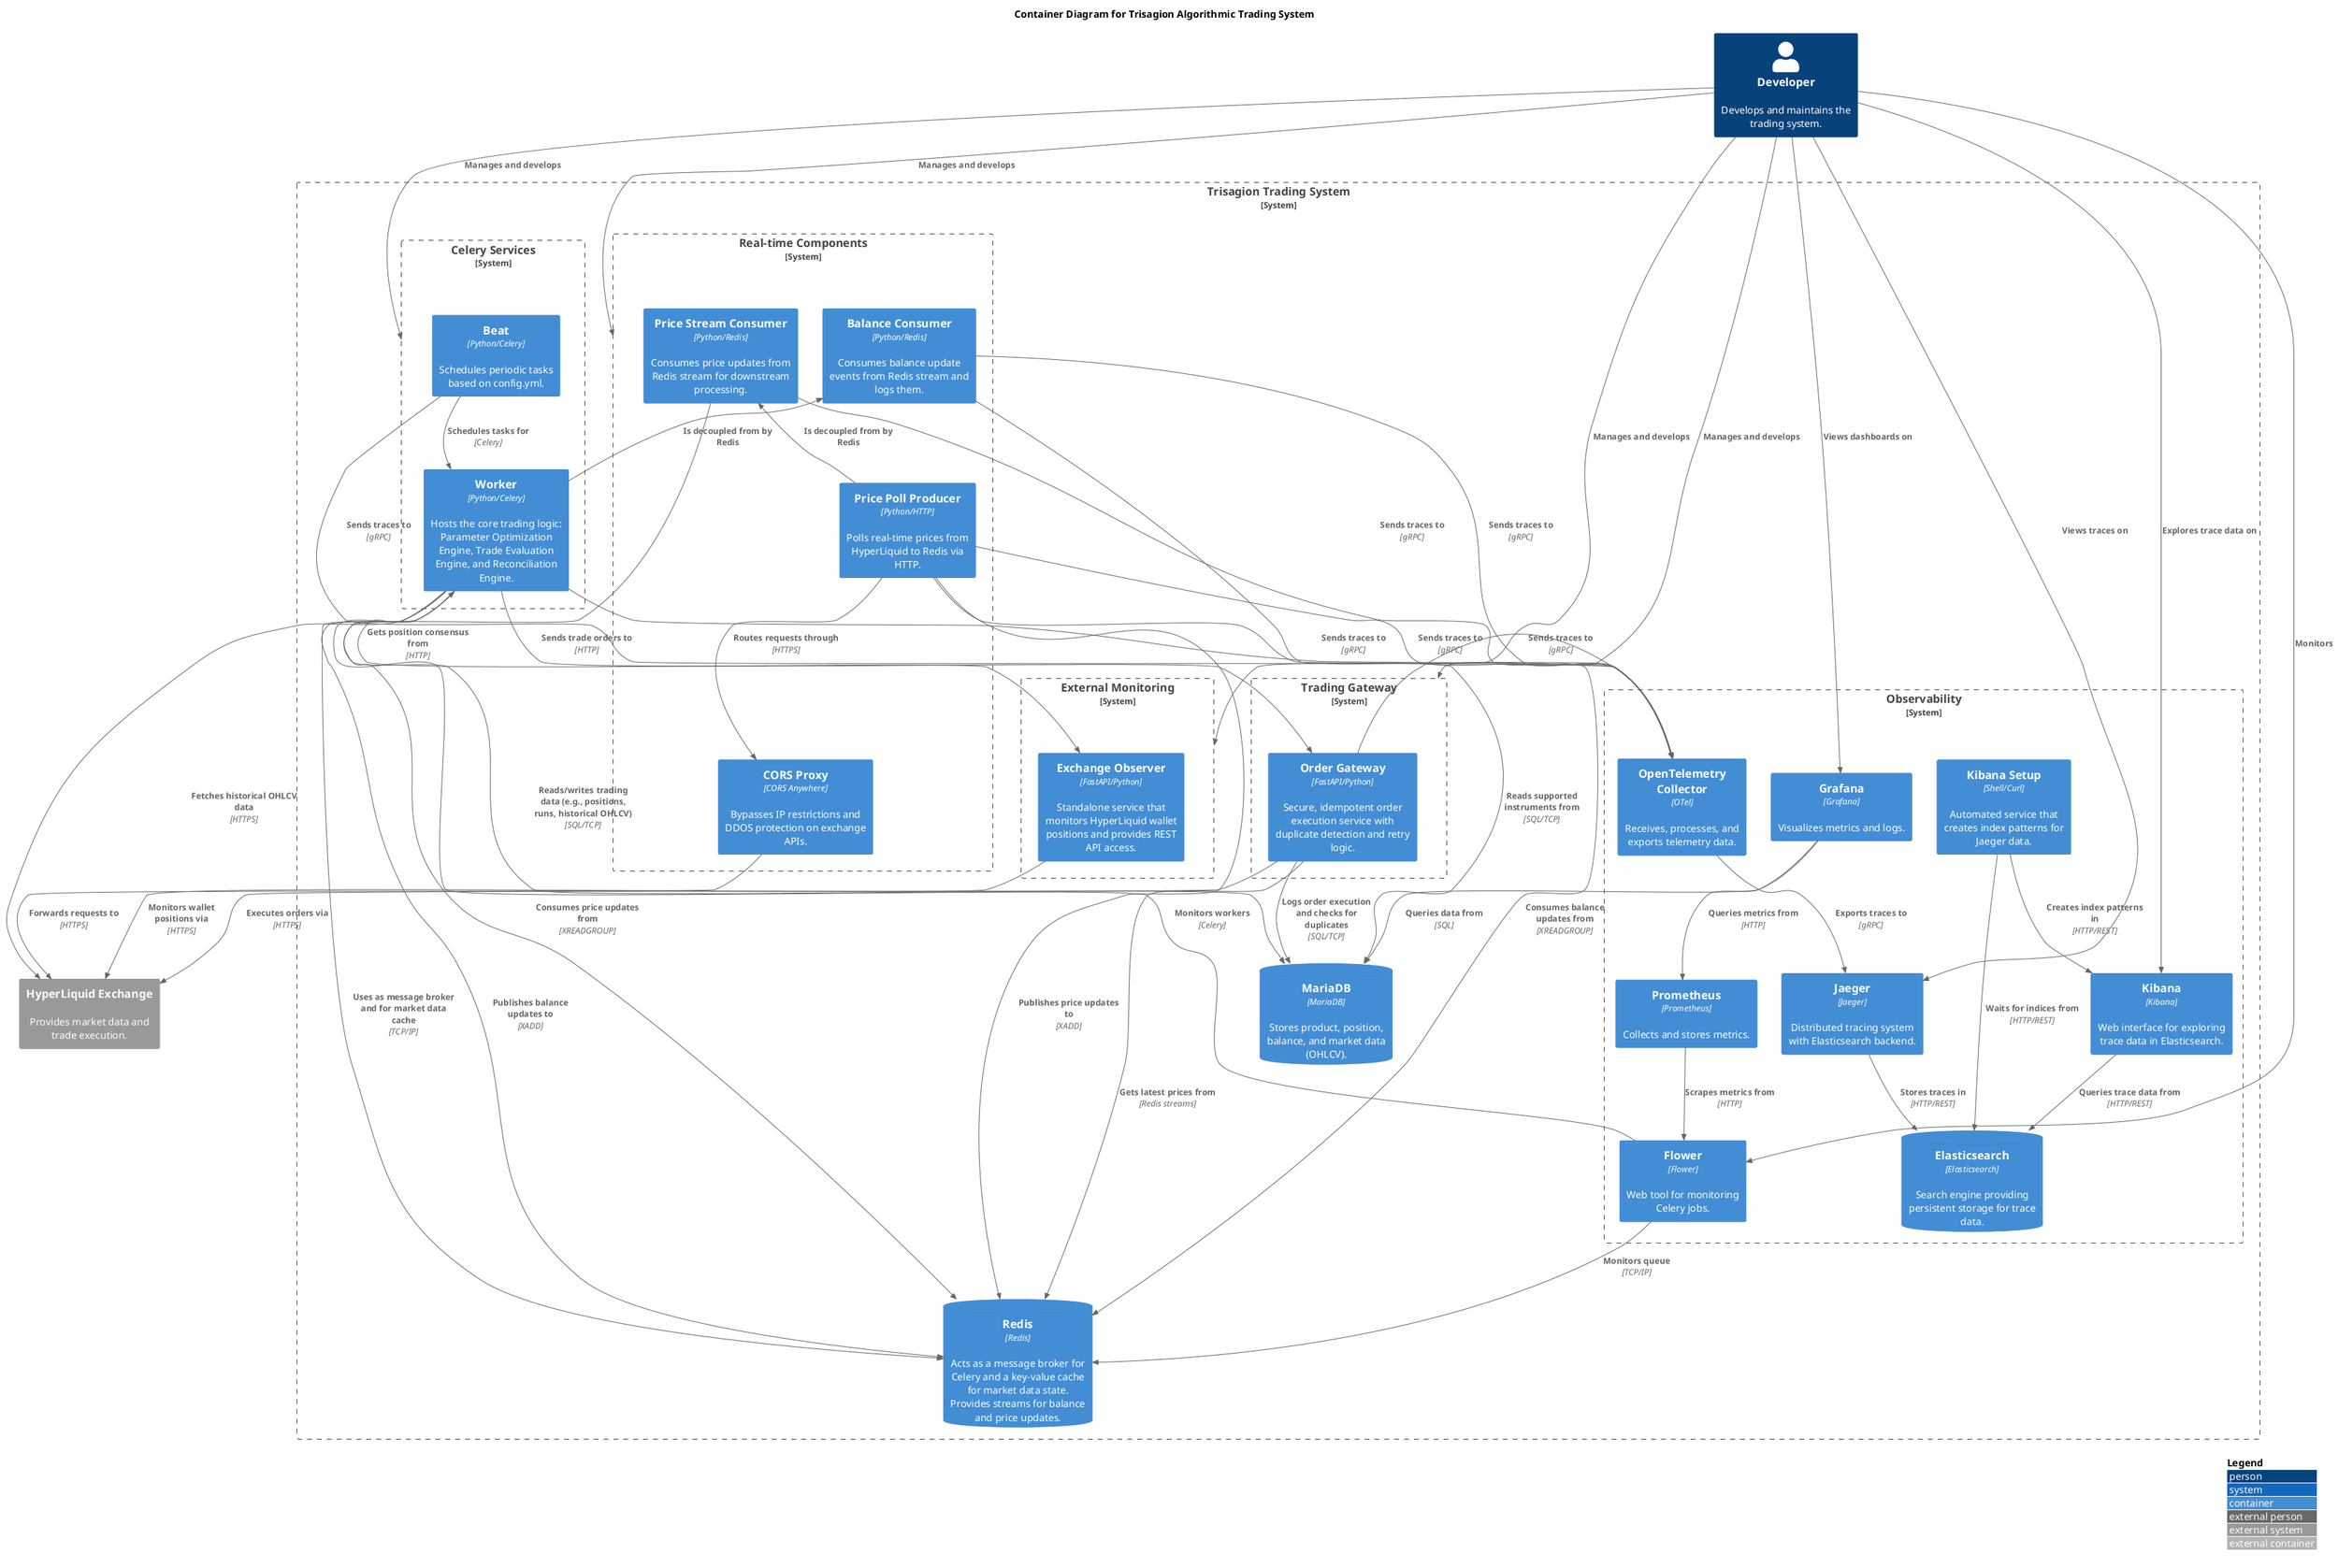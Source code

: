 @startuml Trisagion System Containers
!include <C4/C4_Container.puml>

LAYOUT_WITH_LEGEND()
LAYOUT_TOP_DOWN()

title Container Diagram for Trisagion Algorithmic Trading System

Person(developer, "Developer", "Develops and maintains the trading system.")
System_Ext(hyperliquid, "HyperLiquid Exchange", "Provides market data and trade execution.")

System_Boundary(trisagion_system, "Trisagion Trading System") {

    System_Boundary(celery_services, "Celery Services") {
        Container(celery_worker, "Worker", "Python/Celery", "Hosts the core trading logic: Parameter Optimization Engine, Trade Evaluation Engine, and Reconciliation Engine.")
        Container(celery_beat, "Beat", "Python/Celery", "Schedules periodic tasks based on config.yml.")
    }
    
    System_Boundary(streaming_components, "Real-time Components") {
        Container(balance_consumer, "Balance Consumer", "Python/Redis", "Consumes balance update events from Redis stream and logs them.")
        Container(price_producer, "Price Poll Producer", "Python/HTTP", "Polls real-time prices from HyperLiquid to Redis via HTTP.")
        Container(price_consumer, "Price Stream Consumer", "Python/Redis", "Consumes price updates from Redis stream for downstream processing.")
        Container(cors_proxy, "CORS Proxy", "CORS Anywhere", "Bypasses IP restrictions and DDOS protection on exchange APIs.")
    }

    System_Boundary(trading_gateway, "Trading Gateway") {
        Container(order_gateway, "Order Gateway", "FastAPI/Python", "Secure, idempotent order execution service with duplicate detection and retry logic.")
    }

    System_Boundary(monitoring_services, "External Monitoring") {
        Container(exchange_observer, "Exchange Observer", "FastAPI/Python", "Standalone service that monitors HyperLiquid wallet positions and provides REST API access.")
    }

    ContainerDb(redis, "Redis", "Redis", "Acts as a message broker for Celery and a key-value cache for market data state. Provides streams for balance and price updates.")
    ContainerDb(mariadb, "MariaDB", "MariaDB", "Stores product, position, balance, and market data (OHLCV).")
    
    System_Boundary(observability, "Observability") {
        Container(flower, "Flower", "Flower", "Web tool for monitoring Celery jobs.")
        Container(prometheus, "Prometheus", "Prometheus", "Collects and stores metrics.")
        Container(grafana, "Grafana", "Grafana", "Visualizes metrics and logs.")
        ContainerDb(elasticsearch, "Elasticsearch", "Elasticsearch", "Search engine providing persistent storage for trace data.")
        Container(jaeger, "Jaeger", "Jaeger", "Distributed tracing system with Elasticsearch backend.")
        Container(kibana, "Kibana", "Kibana", "Web interface for exploring trace data in Elasticsearch.")
        Container(kibana_setup, "Kibana Setup", "Shell/Curl", "Automated service that creates index patterns for Jaeger data.")
        Container(otel_collector, "OpenTelemetry Collector", "OTel", "Receives, processes, and exports telemetry data.")
    }

    Rel(developer, celery_services, "Manages and develops")
    Rel(developer, streaming_components, "Manages and develops")
    Rel(developer, trading_gateway, "Manages and develops")
    Rel(developer, monitoring_services, "Manages and develops")
    Rel(developer, flower, "Monitors")
    Rel(developer, grafana, "Views dashboards on")
    Rel(developer, jaeger, "Views traces on")
    Rel(developer, kibana, "Explores trace data on")
    
    Rel(celery_beat, celery_worker, "Schedules tasks for", "Celery")
    
    Rel(celery_worker, redis, "Uses as message broker and for market data cache", "TCP/IP")
    Rel_D(celery_worker, redis, "Publishes balance updates to", "XADD")
    Rel(celery_worker, mariadb, "Reads/writes trading data (e.g., positions, runs, historical OHLCV)", "SQL/TCP")
    Rel(celery_worker, hyperliquid, "Fetches historical OHLCV data", "HTTPS")
    Rel(celery_worker, order_gateway, "Sends trade orders to", "HTTP")
    Rel(celery_worker, exchange_observer, "Gets position consensus from", "HTTP")
    
    Rel(price_producer, cors_proxy, "Routes requests through", "HTTPS")
    Rel(cors_proxy, hyperliquid, "Forwards requests to", "HTTPS")
    Rel(price_producer, redis, "Publishes price updates to", "XADD")
    Rel(price_producer, mariadb, "Reads supported instruments from", "SQL/TCP")
    
    Rel(balance_consumer, redis, "Consumes balance updates from", "XREADGROUP")
    Rel(price_consumer, redis, "Consumes price updates from", "XREADGROUP")
    Rel_Back(balance_consumer, celery_worker, "Is decoupled from by Redis")
    Rel_Back(price_consumer, price_producer, "Is decoupled from by Redis")

    Rel(order_gateway, mariadb, "Logs order execution and checks for duplicates", "SQL/TCP")
    Rel(order_gateway, redis, "Gets latest prices from", "Redis streams")
    Rel(order_gateway, hyperliquid, "Executes orders via", "HTTPS")
    Rel(order_gateway, otel_collector, "Sends traces to", "gRPC")

    Rel(exchange_observer, hyperliquid, "Monitors wallet positions via", "HTTPS")

    Rel(flower, redis, "Monitors queue", "TCP/IP")
    Rel(flower, celery_worker, "Monitors workers", "Celery")

    Rel(prometheus, flower, "Scrapes metrics from", "HTTP")
    Rel(grafana, prometheus, "Queries metrics from", "HTTP")
    Rel(grafana, mariadb, "Queries data from", "SQL")

    Rel(celery_worker, otel_collector, "Sends traces to", "gRPC")
    Rel(celery_beat, otel_collector, "Sends traces to", "gRPC")
    Rel(balance_consumer, otel_collector, "Sends traces to", "gRPC")
    Rel(price_producer, otel_collector, "Sends traces to", "gRPC")
    Rel(price_consumer, otel_collector, "Sends traces to", "gRPC")
    Rel(otel_collector, jaeger, "Exports traces to", "gRPC")
    Rel(jaeger, elasticsearch, "Stores traces in", "HTTP/REST")
    Rel(kibana, elasticsearch, "Queries trace data from", "HTTP/REST")
    Rel(kibana_setup, kibana, "Creates index patterns in", "HTTP/REST")
    Rel(kibana_setup, elasticsearch, "Waits for indices from", "HTTP/REST")
}

@enduml
